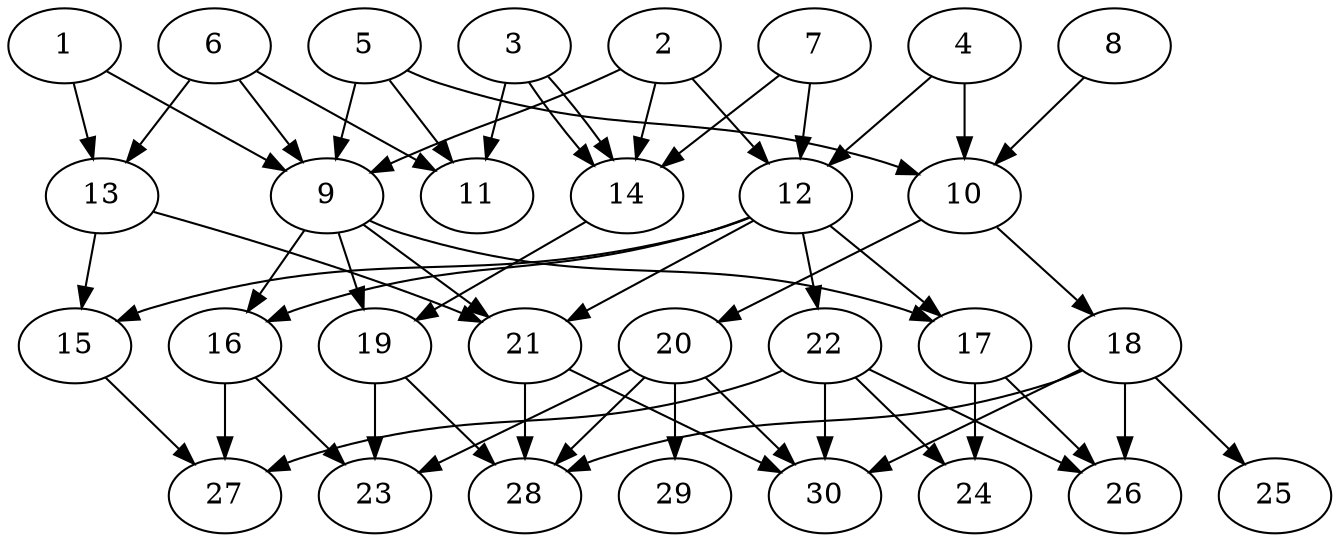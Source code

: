 // DAG automatically generated by daggen at Thu Oct  3 14:04:17 2019
// ./daggen --dot -n 30 --ccr 0.5 --fat 0.7 --regular 0.5 --density 0.5 --mindata 5242880 --maxdata 52428800 
digraph G {
  1 [size="35729408", alpha="0.11", expect_size="17864704"] 
  1 -> 9 [size ="17864704"]
  1 -> 13 [size ="17864704"]
  2 [size="54654976", alpha="0.16", expect_size="27327488"] 
  2 -> 9 [size ="27327488"]
  2 -> 12 [size ="27327488"]
  2 -> 14 [size ="27327488"]
  3 [size="64114688", alpha="0.16", expect_size="32057344"] 
  3 -> 11 [size ="32057344"]
  3 -> 14 [size ="32057344"]
  3 -> 14 [size ="32057344"]
  4 [size="20951040", alpha="0.18", expect_size="10475520"] 
  4 -> 10 [size ="10475520"]
  4 -> 12 [size ="10475520"]
  5 [size="51908608", alpha="0.16", expect_size="25954304"] 
  5 -> 9 [size ="25954304"]
  5 -> 10 [size ="25954304"]
  5 -> 11 [size ="25954304"]
  6 [size="42049536", alpha="0.19", expect_size="21024768"] 
  6 -> 9 [size ="21024768"]
  6 -> 11 [size ="21024768"]
  6 -> 13 [size ="21024768"]
  7 [size="84504576", alpha="0.03", expect_size="42252288"] 
  7 -> 12 [size ="42252288"]
  7 -> 14 [size ="42252288"]
  8 [size="65488896", alpha="0.01", expect_size="32744448"] 
  8 -> 10 [size ="32744448"]
  9 [size="39577600", alpha="0.14", expect_size="19788800"] 
  9 -> 16 [size ="19788800"]
  9 -> 17 [size ="19788800"]
  9 -> 19 [size ="19788800"]
  9 -> 21 [size ="19788800"]
  10 [size="72560640", alpha="0.02", expect_size="36280320"] 
  10 -> 18 [size ="36280320"]
  10 -> 20 [size ="36280320"]
  11 [size="32014336", alpha="0.00", expect_size="16007168"] 
  12 [size="85008384", alpha="0.05", expect_size="42504192"] 
  12 -> 15 [size ="42504192"]
  12 -> 16 [size ="42504192"]
  12 -> 17 [size ="42504192"]
  12 -> 21 [size ="42504192"]
  12 -> 22 [size ="42504192"]
  13 [size="64706560", alpha="0.18", expect_size="32353280"] 
  13 -> 15 [size ="32353280"]
  13 -> 21 [size ="32353280"]
  14 [size="44310528", alpha="0.09", expect_size="22155264"] 
  14 -> 19 [size ="22155264"]
  15 [size="34195456", alpha="0.07", expect_size="17097728"] 
  15 -> 27 [size ="17097728"]
  16 [size="16547840", alpha="0.15", expect_size="8273920"] 
  16 -> 23 [size ="8273920"]
  16 -> 27 [size ="8273920"]
  17 [size="13821952", alpha="0.01", expect_size="6910976"] 
  17 -> 24 [size ="6910976"]
  17 -> 26 [size ="6910976"]
  18 [size="29552640", alpha="0.04", expect_size="14776320"] 
  18 -> 25 [size ="14776320"]
  18 -> 26 [size ="14776320"]
  18 -> 28 [size ="14776320"]
  18 -> 30 [size ="14776320"]
  19 [size="34125824", alpha="0.15", expect_size="17062912"] 
  19 -> 23 [size ="17062912"]
  19 -> 28 [size ="17062912"]
  20 [size="99022848", alpha="0.09", expect_size="49511424"] 
  20 -> 23 [size ="49511424"]
  20 -> 28 [size ="49511424"]
  20 -> 29 [size ="49511424"]
  20 -> 30 [size ="49511424"]
  21 [size="11984896", alpha="0.08", expect_size="5992448"] 
  21 -> 28 [size ="5992448"]
  21 -> 30 [size ="5992448"]
  22 [size="14141440", alpha="0.16", expect_size="7070720"] 
  22 -> 24 [size ="7070720"]
  22 -> 26 [size ="7070720"]
  22 -> 27 [size ="7070720"]
  22 -> 30 [size ="7070720"]
  23 [size="35631104", alpha="0.16", expect_size="17815552"] 
  24 [size="25456640", alpha="0.18", expect_size="12728320"] 
  25 [size="67647488", alpha="0.08", expect_size="33823744"] 
  26 [size="100270080", alpha="0.06", expect_size="50135040"] 
  27 [size="75307008", alpha="0.19", expect_size="37653504"] 
  28 [size="81575936", alpha="0.03", expect_size="40787968"] 
  29 [size="100698112", alpha="0.14", expect_size="50349056"] 
  30 [size="77502464", alpha="0.18", expect_size="38751232"] 
}
